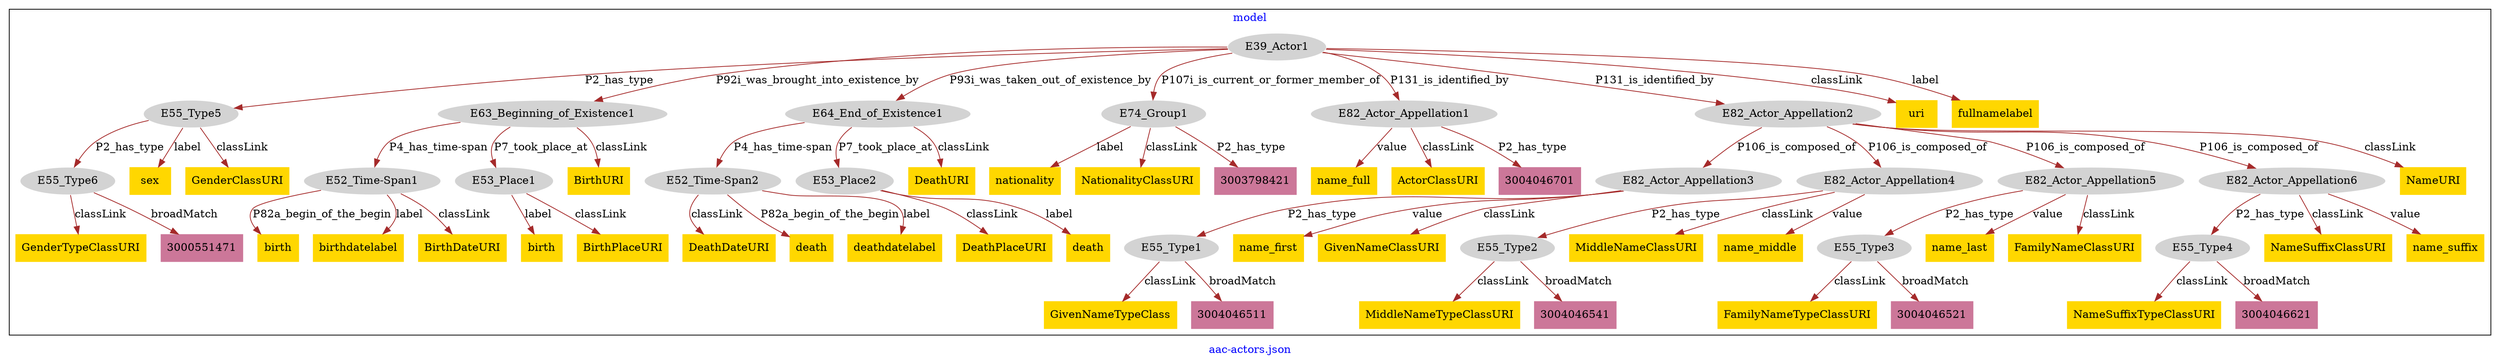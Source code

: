 digraph n0 {
fontcolor="blue"
remincross="true"
label="aac-actors.json"
subgraph cluster {
label="model"
n2[style="filled",color="white",fillcolor="lightgray",label="E39_Actor1"];
n3[style="filled",color="white",fillcolor="lightgray",label="E55_Type5"];
n4[style="filled",color="white",fillcolor="lightgray",label="E63_Beginning_of_Existence1"];
n5[style="filled",color="white",fillcolor="lightgray",label="E64_End_of_Existence1"];
n6[style="filled",color="white",fillcolor="lightgray",label="E74_Group1"];
n7[style="filled",color="white",fillcolor="lightgray",label="E82_Actor_Appellation1"];
n8[style="filled",color="white",fillcolor="lightgray",label="E82_Actor_Appellation2"];
n9[style="filled",color="white",fillcolor="lightgray",label="E55_Type6"];
n10[style="filled",color="white",fillcolor="lightgray",label="E52_Time-Span1"];
n11[style="filled",color="white",fillcolor="lightgray",label="E53_Place1"];
n12[style="filled",color="white",fillcolor="lightgray",label="E52_Time-Span2"];
n13[style="filled",color="white",fillcolor="lightgray",label="E53_Place2"];
n14[style="filled",color="white",fillcolor="lightgray",label="E82_Actor_Appellation3"];
n15[style="filled",color="white",fillcolor="lightgray",label="E82_Actor_Appellation4"];
n16[style="filled",color="white",fillcolor="lightgray",label="E82_Actor_Appellation5"];
n17[style="filled",color="white",fillcolor="lightgray",label="E82_Actor_Appellation6"];
n18[style="filled",color="white",fillcolor="lightgray",label="E55_Type1"];
n19[style="filled",color="white",fillcolor="lightgray",label="E55_Type2"];
n20[style="filled",color="white",fillcolor="lightgray",label="E55_Type3"];
n21[style="filled",color="white",fillcolor="lightgray",label="E55_Type4"];
n22[shape="plaintext",style="filled",fillcolor="gold",label="GivenNameTypeClass"];
n23[shape="plaintext",style="filled",fillcolor="gold",label="MiddleNameClassURI"];
n24[shape="plaintext",style="filled",fillcolor="gold",label="uri"];
n25[shape="plaintext",style="filled",fillcolor="gold",label="DeathURI"];
n26[shape="plaintext",style="filled",fillcolor="gold",label="sex"];
n27[shape="plaintext",style="filled",fillcolor="gold",label="nationality"];
n28[shape="plaintext",style="filled",fillcolor="gold",label="birth"];
n29[shape="plaintext",style="filled",fillcolor="gold",label="NameSuffixClassURI"];
n30[shape="plaintext",style="filled",fillcolor="gold",label="name_full"];
n31[shape="plaintext",style="filled",fillcolor="gold",label="NameSuffixTypeClassURI"];
n32[shape="plaintext",style="filled",fillcolor="gold",label="GenderTypeClassURI"];
n33[shape="plaintext",style="filled",fillcolor="gold",label="name_first"];
n34[shape="plaintext",style="filled",fillcolor="gold",label="ActorClassURI"];
n35[shape="plaintext",style="filled",fillcolor="gold",label="GenderClassURI"];
n36[shape="plaintext",style="filled",fillcolor="gold",label="DeathDateURI"];
n37[shape="plaintext",style="filled",fillcolor="gold",label="DeathPlaceURI"];
n38[shape="plaintext",style="filled",fillcolor="gold",label="BirthURI"];
n39[shape="plaintext",style="filled",fillcolor="gold",label="MiddleNameTypeClassURI"];
n40[shape="plaintext",style="filled",fillcolor="gold",label="death"];
n41[shape="plaintext",style="filled",fillcolor="gold",label="FamilyNameTypeClassURI"];
n42[shape="plaintext",style="filled",fillcolor="gold",label="name_middle"];
n43[shape="plaintext",style="filled",fillcolor="gold",label="birth"];
n44[shape="plaintext",style="filled",fillcolor="gold",label="name_last"];
n45[shape="plaintext",style="filled",fillcolor="gold",label="FamilyNameClassURI"];
n46[shape="plaintext",style="filled",fillcolor="gold",label="death"];
n47[shape="plaintext",style="filled",fillcolor="gold",label="name_suffix"];
n48[shape="plaintext",style="filled",fillcolor="gold",label="fullnamelabel"];
n49[shape="plaintext",style="filled",fillcolor="gold",label="NationalityClassURI"];
n50[shape="plaintext",style="filled",fillcolor="gold",label="deathdatelabel"];
n51[shape="plaintext",style="filled",fillcolor="gold",label="birthdatelabel"];
n52[shape="plaintext",style="filled",fillcolor="gold",label="BirthPlaceURI"];
n53[shape="plaintext",style="filled",fillcolor="gold",label="BirthDateURI"];
n54[shape="plaintext",style="filled",fillcolor="gold",label="NameURI"];
n55[shape="plaintext",style="filled",fillcolor="gold",label="GivenNameClassURI"];
n56[shape="plaintext",style="filled",fillcolor="#CC7799",label="3004046701"];
n57[shape="plaintext",style="filled",fillcolor="#CC7799",label="3004046621"];
n58[shape="plaintext",style="filled",fillcolor="#CC7799",label="3003798421"];
n59[shape="plaintext",style="filled",fillcolor="#CC7799",label="3004046511"];
n60[shape="plaintext",style="filled",fillcolor="#CC7799",label="3004046521"];
n61[shape="plaintext",style="filled",fillcolor="#CC7799",label="3004046541"];
n62[shape="plaintext",style="filled",fillcolor="#CC7799",label="3000551471"];
}
n2 -> n3[color="brown",fontcolor="black",label="P2_has_type"]
n2 -> n4[color="brown",fontcolor="black",label="P92i_was_brought_into_existence_by"]
n2 -> n5[color="brown",fontcolor="black",label="P93i_was_taken_out_of_existence_by"]
n2 -> n6[color="brown",fontcolor="black",label="P107i_is_current_or_former_member_of"]
n2 -> n7[color="brown",fontcolor="black",label="P131_is_identified_by"]
n2 -> n8[color="brown",fontcolor="black",label="P131_is_identified_by"]
n3 -> n9[color="brown",fontcolor="black",label="P2_has_type"]
n4 -> n10[color="brown",fontcolor="black",label="P4_has_time-span"]
n4 -> n11[color="brown",fontcolor="black",label="P7_took_place_at"]
n5 -> n12[color="brown",fontcolor="black",label="P4_has_time-span"]
n5 -> n13[color="brown",fontcolor="black",label="P7_took_place_at"]
n8 -> n14[color="brown",fontcolor="black",label="P106_is_composed_of"]
n8 -> n15[color="brown",fontcolor="black",label="P106_is_composed_of"]
n8 -> n16[color="brown",fontcolor="black",label="P106_is_composed_of"]
n8 -> n17[color="brown",fontcolor="black",label="P106_is_composed_of"]
n14 -> n18[color="brown",fontcolor="black",label="P2_has_type"]
n15 -> n19[color="brown",fontcolor="black",label="P2_has_type"]
n16 -> n20[color="brown",fontcolor="black",label="P2_has_type"]
n17 -> n21[color="brown",fontcolor="black",label="P2_has_type"]
n18 -> n22[color="brown",fontcolor="black",label="classLink"]
n15 -> n23[color="brown",fontcolor="black",label="classLink"]
n2 -> n24[color="brown",fontcolor="black",label="classLink"]
n5 -> n25[color="brown",fontcolor="black",label="classLink"]
n3 -> n26[color="brown",fontcolor="black",label="label"]
n6 -> n27[color="brown",fontcolor="black",label="label"]
n11 -> n28[color="brown",fontcolor="black",label="label"]
n17 -> n29[color="brown",fontcolor="black",label="classLink"]
n7 -> n30[color="brown",fontcolor="black",label="value"]
n21 -> n31[color="brown",fontcolor="black",label="classLink"]
n9 -> n32[color="brown",fontcolor="black",label="classLink"]
n14 -> n33[color="brown",fontcolor="black",label="value"]
n7 -> n34[color="brown",fontcolor="black",label="classLink"]
n3 -> n35[color="brown",fontcolor="black",label="classLink"]
n12 -> n36[color="brown",fontcolor="black",label="classLink"]
n13 -> n37[color="brown",fontcolor="black",label="classLink"]
n4 -> n38[color="brown",fontcolor="black",label="classLink"]
n19 -> n39[color="brown",fontcolor="black",label="classLink"]
n13 -> n40[color="brown",fontcolor="black",label="label"]
n20 -> n41[color="brown",fontcolor="black",label="classLink"]
n15 -> n42[color="brown",fontcolor="black",label="value"]
n10 -> n43[color="brown",fontcolor="black",label="P82a_begin_of_the_begin"]
n16 -> n44[color="brown",fontcolor="black",label="value"]
n16 -> n45[color="brown",fontcolor="black",label="classLink"]
n12 -> n46[color="brown",fontcolor="black",label="P82a_begin_of_the_begin"]
n17 -> n47[color="brown",fontcolor="black",label="value"]
n2 -> n48[color="brown",fontcolor="black",label="label"]
n6 -> n49[color="brown",fontcolor="black",label="classLink"]
n12 -> n50[color="brown",fontcolor="black",label="label"]
n10 -> n51[color="brown",fontcolor="black",label="label"]
n11 -> n52[color="brown",fontcolor="black",label="classLink"]
n10 -> n53[color="brown",fontcolor="black",label="classLink"]
n8 -> n54[color="brown",fontcolor="black",label="classLink"]
n14 -> n55[color="brown",fontcolor="black",label="classLink"]
n7 -> n56[color="brown",fontcolor="black",label="P2_has_type"]
n21 -> n57[color="brown",fontcolor="black",label="broadMatch"]
n6 -> n58[color="brown",fontcolor="black",label="P2_has_type"]
n18 -> n59[color="brown",fontcolor="black",label="broadMatch"]
n20 -> n60[color="brown",fontcolor="black",label="broadMatch"]
n19 -> n61[color="brown",fontcolor="black",label="broadMatch"]
n9 -> n62[color="brown",fontcolor="black",label="broadMatch"]
}
